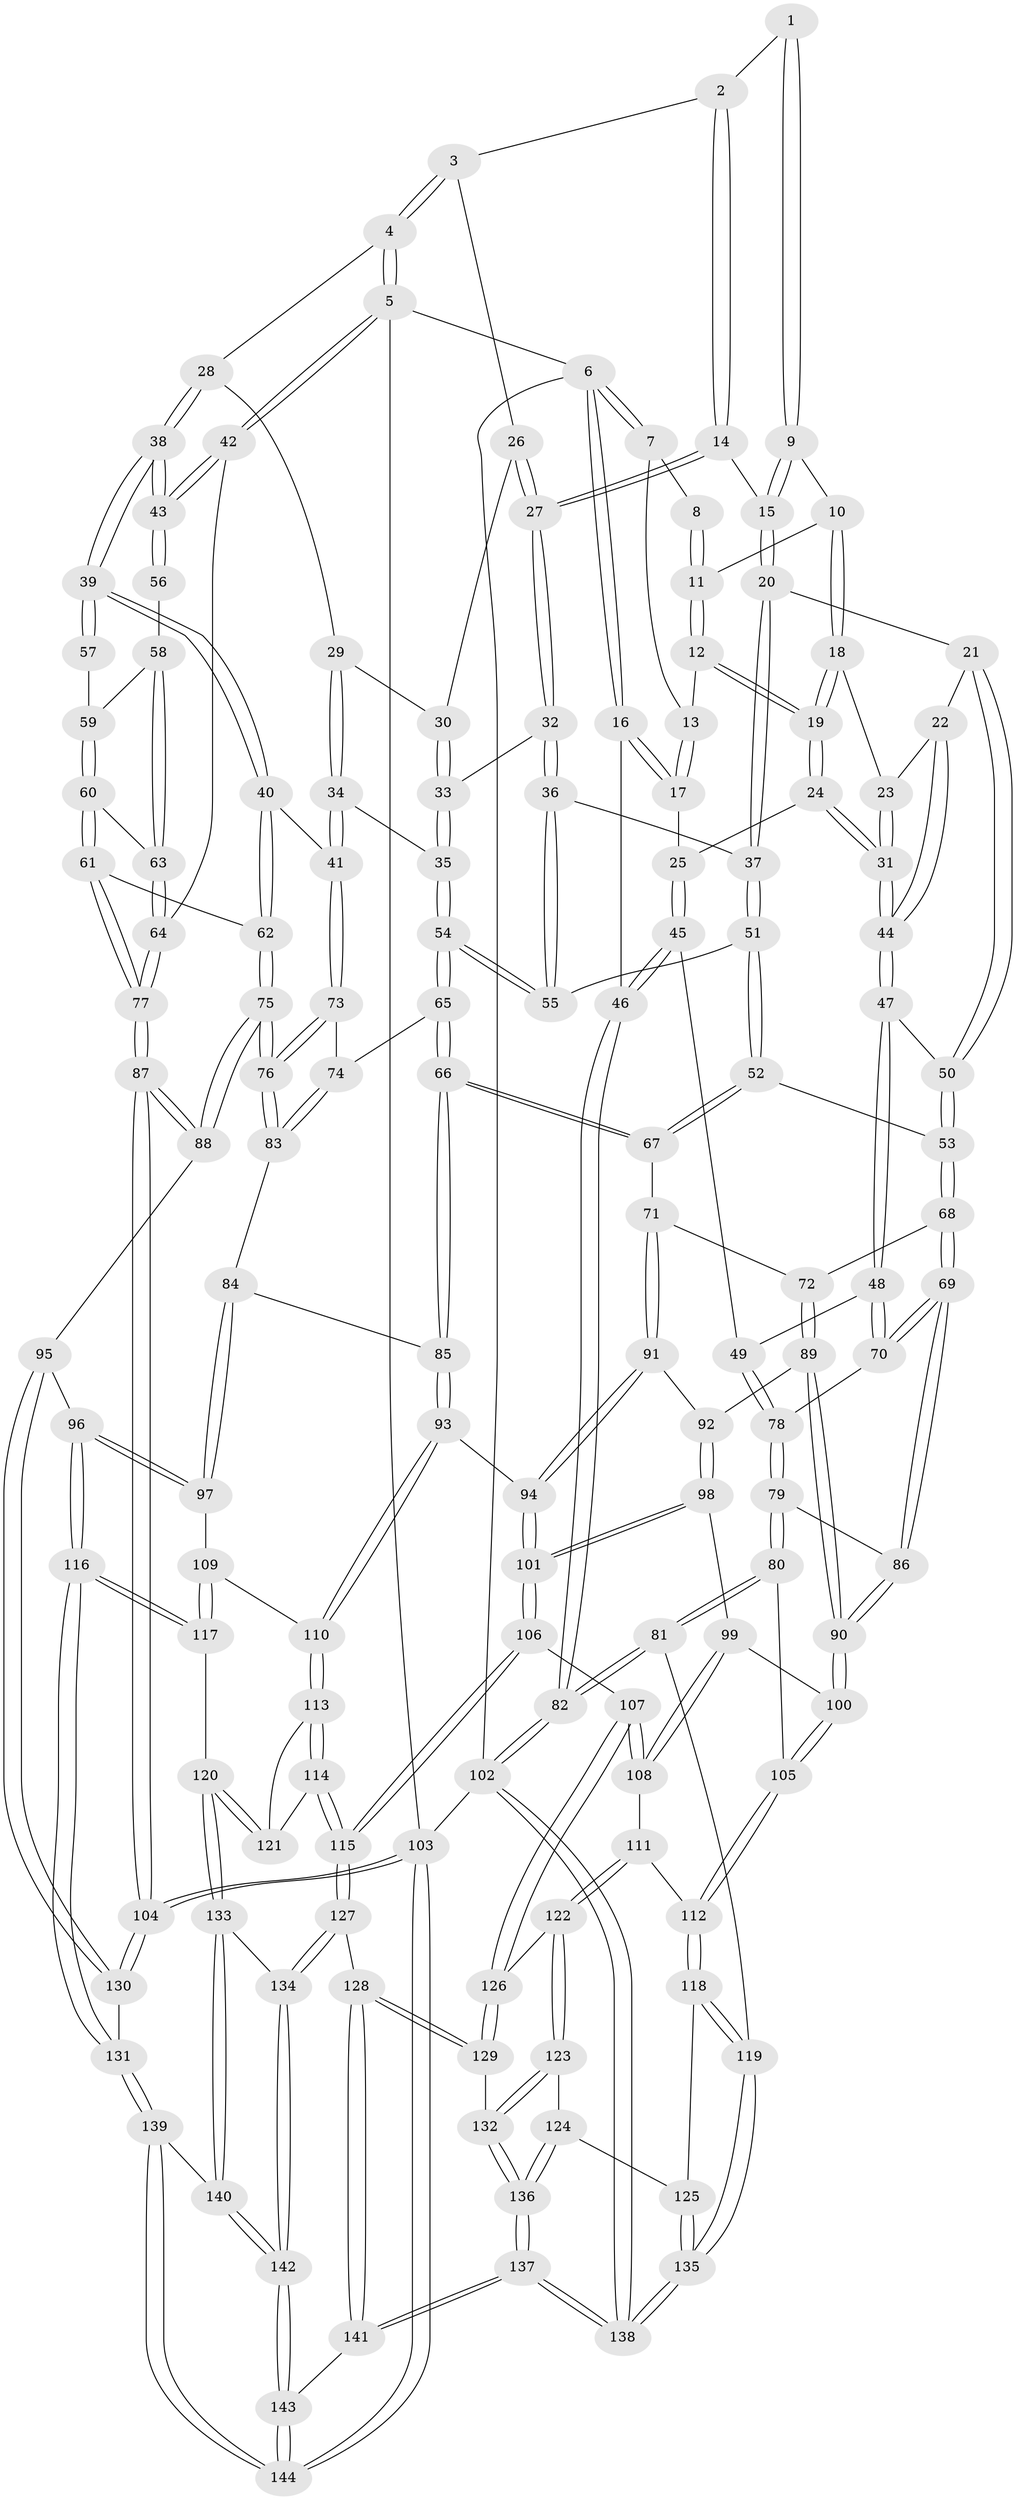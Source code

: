 // coarse degree distribution, {4: 0.3194444444444444, 3: 0.125, 2: 0.027777777777777776, 5: 0.3888888888888889, 7: 0.05555555555555555, 6: 0.05555555555555555, 8: 0.013888888888888888, 9: 0.013888888888888888}
// Generated by graph-tools (version 1.1) at 2025/06/03/04/25 22:06:16]
// undirected, 144 vertices, 357 edges
graph export_dot {
graph [start="1"]
  node [color=gray90,style=filled];
  1 [pos="+0.412657813937753+0"];
  2 [pos="+0.7152105536057036+0"];
  3 [pos="+0.8170911823682935+0"];
  4 [pos="+0.8957932311704178+0"];
  5 [pos="+1+0"];
  6 [pos="+0+0"];
  7 [pos="+0.12351042733593304+0"];
  8 [pos="+0.18780985308029347+0"];
  9 [pos="+0.43144908276953525+0.052089392876953126"];
  10 [pos="+0.28464295299615305+0.04942736899566421"];
  11 [pos="+0.26185177907115187+0.00045339419925036586"];
  12 [pos="+0.1634046684299353+0.10057743019374174"];
  13 [pos="+0.11096467451451636+0.0332722403017307"];
  14 [pos="+0.47478287784087636+0.11371802804663596"];
  15 [pos="+0.4731519022106031+0.11373605314983433"];
  16 [pos="+0+0.14223798687163358"];
  17 [pos="+0.05177736599120275+0.13000107206504624"];
  18 [pos="+0.28440436458697255+0.0713465495981722"];
  19 [pos="+0.17096577503738494+0.14341061594164212"];
  20 [pos="+0.4137033327063036+0.17112914254019346"];
  21 [pos="+0.41147794550927447+0.17088157225031475"];
  22 [pos="+0.3381216788131602+0.1551211742065645"];
  23 [pos="+0.30183595517128764+0.11855748078930471"];
  24 [pos="+0.1608934950510357+0.17616620289818719"];
  25 [pos="+0.11768335890493424+0.17608157123141024"];
  26 [pos="+0.786751834159626+0"];
  27 [pos="+0.5459415020353453+0.14697917313858377"];
  28 [pos="+0.8736390364263221+0.16597548919477106"];
  29 [pos="+0.8185338567152483+0.18153081478763775"];
  30 [pos="+0.7231054979747519+0.11561980518825804"];
  31 [pos="+0.19413442290905897+0.20996641003377842"];
  32 [pos="+0.6121558903432942+0.21792283517501948"];
  33 [pos="+0.6625715317564463+0.2158168273266024"];
  34 [pos="+0.7677817415237167+0.3267099980467347"];
  35 [pos="+0.7671552631934865+0.32627772129546123"];
  36 [pos="+0.5543876771497407+0.2912587209495751"];
  37 [pos="+0.41424615133450576+0.17576757819286343"];
  38 [pos="+0.9013812253403797+0.20496675509679627"];
  39 [pos="+0.8596237195342334+0.2956495510019884"];
  40 [pos="+0.7861913942109897+0.33687824839374236"];
  41 [pos="+0.7704418345759831+0.3296115514283138"];
  42 [pos="+1+0.15251699595019177"];
  43 [pos="+1+0.19618158251590018"];
  44 [pos="+0.23524832539667967+0.3008311300275766"];
  45 [pos="+0.004614461654046164+0.35470929150703345"];
  46 [pos="+0+0.3474591557649962"];
  47 [pos="+0.23671363177465826+0.3139465803513702"];
  48 [pos="+0.138170377433328+0.35965956595856574"];
  49 [pos="+0.0661535796207784+0.3742558876198357"];
  50 [pos="+0.24516439913866594+0.31877678652354824"];
  51 [pos="+0.40900973246766037+0.32085255030744586"];
  52 [pos="+0.37744535815057745+0.3431285590655891"];
  53 [pos="+0.26964476798076625+0.3352437885631802"];
  54 [pos="+0.5561651958353313+0.3848211053408573"];
  55 [pos="+0.5329885922593948+0.3291980570804183"];
  56 [pos="+0.9686273564807512+0.2906872993483197"];
  57 [pos="+0.9167103145175064+0.30578398450982586"];
  58 [pos="+0.96874819803419+0.3575759802782694"];
  59 [pos="+0.941211369407835+0.35248952925310434"];
  60 [pos="+0.9060733303878858+0.41503928150359803"];
  61 [pos="+0.8627231684380097+0.4519347454103061"];
  62 [pos="+0.8484596959213649+0.4558915108657292"];
  63 [pos="+0.9955112650513234+0.37806639652841567"];
  64 [pos="+1+0.4153849506253617"];
  65 [pos="+0.5614611001643037+0.4388949804824059"];
  66 [pos="+0.5130399951930891+0.5146567147842181"];
  67 [pos="+0.41883454747210785+0.4962754212067122"];
  68 [pos="+0.2733427209774099+0.49510795461558793"];
  69 [pos="+0.2392718276763231+0.5253047173078234"];
  70 [pos="+0.2152494534806244+0.5082279531958033"];
  71 [pos="+0.4138428445402975+0.4992665434745229"];
  72 [pos="+0.36615607345075696+0.507659278655317"];
  73 [pos="+0.6784246512947271+0.43277399359968594"];
  74 [pos="+0.6185574531683747+0.4467981499270494"];
  75 [pos="+0.8273996667299793+0.5547267986776997"];
  76 [pos="+0.7396695897917478+0.5422339688984465"];
  77 [pos="+1+0.47590820694235647"];
  78 [pos="+0.10103038478366007+0.48428682067256823"];
  79 [pos="+0.0848655024834291+0.5877332071938567"];
  80 [pos="+0.04532089743196919+0.6456747878912541"];
  81 [pos="+6.980326312873493e-05+0.6711047847108467"];
  82 [pos="+0+0.6825414335205623"];
  83 [pos="+0.688021865712644+0.553843937961982"];
  84 [pos="+0.6759291064401101+0.5617188978157406"];
  85 [pos="+0.5385667537370029+0.5760958458773299"];
  86 [pos="+0.2355364368501715+0.5414330566149907"];
  87 [pos="+1+0.6451630645670099"];
  88 [pos="+0.8611446128320354+0.6293765757850438"];
  89 [pos="+0.3277783714420808+0.594188685715689"];
  90 [pos="+0.2529046378497751+0.605841035577334"];
  91 [pos="+0.39038500290486855+0.5995096971412209"];
  92 [pos="+0.3446766197448969+0.6058541270720453"];
  93 [pos="+0.5321732629486632+0.6416707996482796"];
  94 [pos="+0.4221510216443358+0.6715832609317081"];
  95 [pos="+0.8349004875100167+0.675014440895238"];
  96 [pos="+0.7954351603959905+0.6860381005383395"];
  97 [pos="+0.6705323939802812+0.6882646475700172"];
  98 [pos="+0.34593709856482846+0.6390197802039407"];
  99 [pos="+0.31393885291886514+0.6520838405948219"];
  100 [pos="+0.2508848211720656+0.6175962528959204"];
  101 [pos="+0.41083621367462575+0.6821280508039619"];
  102 [pos="+0+1"];
  103 [pos="+1+1"];
  104 [pos="+1+0.9197712078618943"];
  105 [pos="+0.21965297479424642+0.6688475898866978"];
  106 [pos="+0.3908840372314919+0.716509557151697"];
  107 [pos="+0.36330738197099305+0.7268810495019968"];
  108 [pos="+0.3420578809248837+0.7271917772676011"];
  109 [pos="+0.6619525846724793+0.6922108567854275"];
  110 [pos="+0.558349536288144+0.6829829842338152"];
  111 [pos="+0.3295729818730819+0.7317651374124141"];
  112 [pos="+0.2349371223726234+0.7147535588755631"];
  113 [pos="+0.5571227142739422+0.6901599640740835"];
  114 [pos="+0.5086958710881642+0.7927043459487344"];
  115 [pos="+0.4828763024434609+0.8330178849205981"];
  116 [pos="+0.6896137653559402+0.819972551342142"];
  117 [pos="+0.6735331992441207+0.8117631097561078"];
  118 [pos="+0.2147926756790789+0.7635717208106191"];
  119 [pos="+0.14308654038962765+0.810082948528428"];
  120 [pos="+0.6371043575510996+0.8165947219860832"];
  121 [pos="+0.6229519832927198+0.8018787758332178"];
  122 [pos="+0.31379129768656633+0.779199149021291"];
  123 [pos="+0.29539318784996976+0.8182859903060267"];
  124 [pos="+0.28222723282702805+0.8243999066711609"];
  125 [pos="+0.27867349844194844+0.8227251938451572"];
  126 [pos="+0.3669962535410101+0.8137265152151835"];
  127 [pos="+0.4813430085945702+0.8504987206213888"];
  128 [pos="+0.4727208263302796+0.8553057307318113"];
  129 [pos="+0.3709337849074148+0.837813594217815"];
  130 [pos="+0.8590046989996033+0.8492488498104189"];
  131 [pos="+0.7773586651952518+0.9310092952211023"];
  132 [pos="+0.3667322175862656+0.8394633222117637"];
  133 [pos="+0.5683757907921151+0.885391574077158"];
  134 [pos="+0.5387907741027828+0.8878792578341077"];
  135 [pos="+0.14283432815386093+0.8894218915367105"];
  136 [pos="+0.28152015228839644+0.9838189834259992"];
  137 [pos="+0.22586417864725128+1"];
  138 [pos="+0.0862247331898503+1"];
  139 [pos="+0.7748416106143919+0.9389962030814791"];
  140 [pos="+0.6372094586642526+0.9254214666419511"];
  141 [pos="+0.23824783191532772+1"];
  142 [pos="+0.5396260824708291+1"];
  143 [pos="+0.5268371035116621+1"];
  144 [pos="+0.8020884486236579+1"];
  1 -- 2;
  1 -- 9;
  1 -- 9;
  2 -- 3;
  2 -- 14;
  2 -- 14;
  3 -- 4;
  3 -- 4;
  3 -- 26;
  4 -- 5;
  4 -- 5;
  4 -- 28;
  5 -- 6;
  5 -- 42;
  5 -- 42;
  5 -- 103;
  6 -- 7;
  6 -- 7;
  6 -- 16;
  6 -- 16;
  6 -- 102;
  7 -- 8;
  7 -- 13;
  8 -- 11;
  8 -- 11;
  9 -- 10;
  9 -- 15;
  9 -- 15;
  10 -- 11;
  10 -- 18;
  10 -- 18;
  11 -- 12;
  11 -- 12;
  12 -- 13;
  12 -- 19;
  12 -- 19;
  13 -- 17;
  13 -- 17;
  14 -- 15;
  14 -- 27;
  14 -- 27;
  15 -- 20;
  15 -- 20;
  16 -- 17;
  16 -- 17;
  16 -- 46;
  17 -- 25;
  18 -- 19;
  18 -- 19;
  18 -- 23;
  19 -- 24;
  19 -- 24;
  20 -- 21;
  20 -- 37;
  20 -- 37;
  21 -- 22;
  21 -- 50;
  21 -- 50;
  22 -- 23;
  22 -- 44;
  22 -- 44;
  23 -- 31;
  23 -- 31;
  24 -- 25;
  24 -- 31;
  24 -- 31;
  25 -- 45;
  25 -- 45;
  26 -- 27;
  26 -- 27;
  26 -- 30;
  27 -- 32;
  27 -- 32;
  28 -- 29;
  28 -- 38;
  28 -- 38;
  29 -- 30;
  29 -- 34;
  29 -- 34;
  30 -- 33;
  30 -- 33;
  31 -- 44;
  31 -- 44;
  32 -- 33;
  32 -- 36;
  32 -- 36;
  33 -- 35;
  33 -- 35;
  34 -- 35;
  34 -- 41;
  34 -- 41;
  35 -- 54;
  35 -- 54;
  36 -- 37;
  36 -- 55;
  36 -- 55;
  37 -- 51;
  37 -- 51;
  38 -- 39;
  38 -- 39;
  38 -- 43;
  38 -- 43;
  39 -- 40;
  39 -- 40;
  39 -- 57;
  39 -- 57;
  40 -- 41;
  40 -- 62;
  40 -- 62;
  41 -- 73;
  41 -- 73;
  42 -- 43;
  42 -- 43;
  42 -- 64;
  43 -- 56;
  43 -- 56;
  44 -- 47;
  44 -- 47;
  45 -- 46;
  45 -- 46;
  45 -- 49;
  46 -- 82;
  46 -- 82;
  47 -- 48;
  47 -- 48;
  47 -- 50;
  48 -- 49;
  48 -- 70;
  48 -- 70;
  49 -- 78;
  49 -- 78;
  50 -- 53;
  50 -- 53;
  51 -- 52;
  51 -- 52;
  51 -- 55;
  52 -- 53;
  52 -- 67;
  52 -- 67;
  53 -- 68;
  53 -- 68;
  54 -- 55;
  54 -- 55;
  54 -- 65;
  54 -- 65;
  56 -- 58;
  57 -- 59;
  58 -- 59;
  58 -- 63;
  58 -- 63;
  59 -- 60;
  59 -- 60;
  60 -- 61;
  60 -- 61;
  60 -- 63;
  61 -- 62;
  61 -- 77;
  61 -- 77;
  62 -- 75;
  62 -- 75;
  63 -- 64;
  63 -- 64;
  64 -- 77;
  64 -- 77;
  65 -- 66;
  65 -- 66;
  65 -- 74;
  66 -- 67;
  66 -- 67;
  66 -- 85;
  66 -- 85;
  67 -- 71;
  68 -- 69;
  68 -- 69;
  68 -- 72;
  69 -- 70;
  69 -- 70;
  69 -- 86;
  69 -- 86;
  70 -- 78;
  71 -- 72;
  71 -- 91;
  71 -- 91;
  72 -- 89;
  72 -- 89;
  73 -- 74;
  73 -- 76;
  73 -- 76;
  74 -- 83;
  74 -- 83;
  75 -- 76;
  75 -- 76;
  75 -- 88;
  75 -- 88;
  76 -- 83;
  76 -- 83;
  77 -- 87;
  77 -- 87;
  78 -- 79;
  78 -- 79;
  79 -- 80;
  79 -- 80;
  79 -- 86;
  80 -- 81;
  80 -- 81;
  80 -- 105;
  81 -- 82;
  81 -- 82;
  81 -- 119;
  82 -- 102;
  82 -- 102;
  83 -- 84;
  84 -- 85;
  84 -- 97;
  84 -- 97;
  85 -- 93;
  85 -- 93;
  86 -- 90;
  86 -- 90;
  87 -- 88;
  87 -- 88;
  87 -- 104;
  87 -- 104;
  88 -- 95;
  89 -- 90;
  89 -- 90;
  89 -- 92;
  90 -- 100;
  90 -- 100;
  91 -- 92;
  91 -- 94;
  91 -- 94;
  92 -- 98;
  92 -- 98;
  93 -- 94;
  93 -- 110;
  93 -- 110;
  94 -- 101;
  94 -- 101;
  95 -- 96;
  95 -- 130;
  95 -- 130;
  96 -- 97;
  96 -- 97;
  96 -- 116;
  96 -- 116;
  97 -- 109;
  98 -- 99;
  98 -- 101;
  98 -- 101;
  99 -- 100;
  99 -- 108;
  99 -- 108;
  100 -- 105;
  100 -- 105;
  101 -- 106;
  101 -- 106;
  102 -- 138;
  102 -- 138;
  102 -- 103;
  103 -- 104;
  103 -- 104;
  103 -- 144;
  103 -- 144;
  104 -- 130;
  104 -- 130;
  105 -- 112;
  105 -- 112;
  106 -- 107;
  106 -- 115;
  106 -- 115;
  107 -- 108;
  107 -- 108;
  107 -- 126;
  107 -- 126;
  108 -- 111;
  109 -- 110;
  109 -- 117;
  109 -- 117;
  110 -- 113;
  110 -- 113;
  111 -- 112;
  111 -- 122;
  111 -- 122;
  112 -- 118;
  112 -- 118;
  113 -- 114;
  113 -- 114;
  113 -- 121;
  114 -- 115;
  114 -- 115;
  114 -- 121;
  115 -- 127;
  115 -- 127;
  116 -- 117;
  116 -- 117;
  116 -- 131;
  116 -- 131;
  117 -- 120;
  118 -- 119;
  118 -- 119;
  118 -- 125;
  119 -- 135;
  119 -- 135;
  120 -- 121;
  120 -- 121;
  120 -- 133;
  120 -- 133;
  122 -- 123;
  122 -- 123;
  122 -- 126;
  123 -- 124;
  123 -- 132;
  123 -- 132;
  124 -- 125;
  124 -- 136;
  124 -- 136;
  125 -- 135;
  125 -- 135;
  126 -- 129;
  126 -- 129;
  127 -- 128;
  127 -- 134;
  127 -- 134;
  128 -- 129;
  128 -- 129;
  128 -- 141;
  128 -- 141;
  129 -- 132;
  130 -- 131;
  131 -- 139;
  131 -- 139;
  132 -- 136;
  132 -- 136;
  133 -- 134;
  133 -- 140;
  133 -- 140;
  134 -- 142;
  134 -- 142;
  135 -- 138;
  135 -- 138;
  136 -- 137;
  136 -- 137;
  137 -- 138;
  137 -- 138;
  137 -- 141;
  137 -- 141;
  139 -- 140;
  139 -- 144;
  139 -- 144;
  140 -- 142;
  140 -- 142;
  141 -- 143;
  142 -- 143;
  142 -- 143;
  143 -- 144;
  143 -- 144;
}
